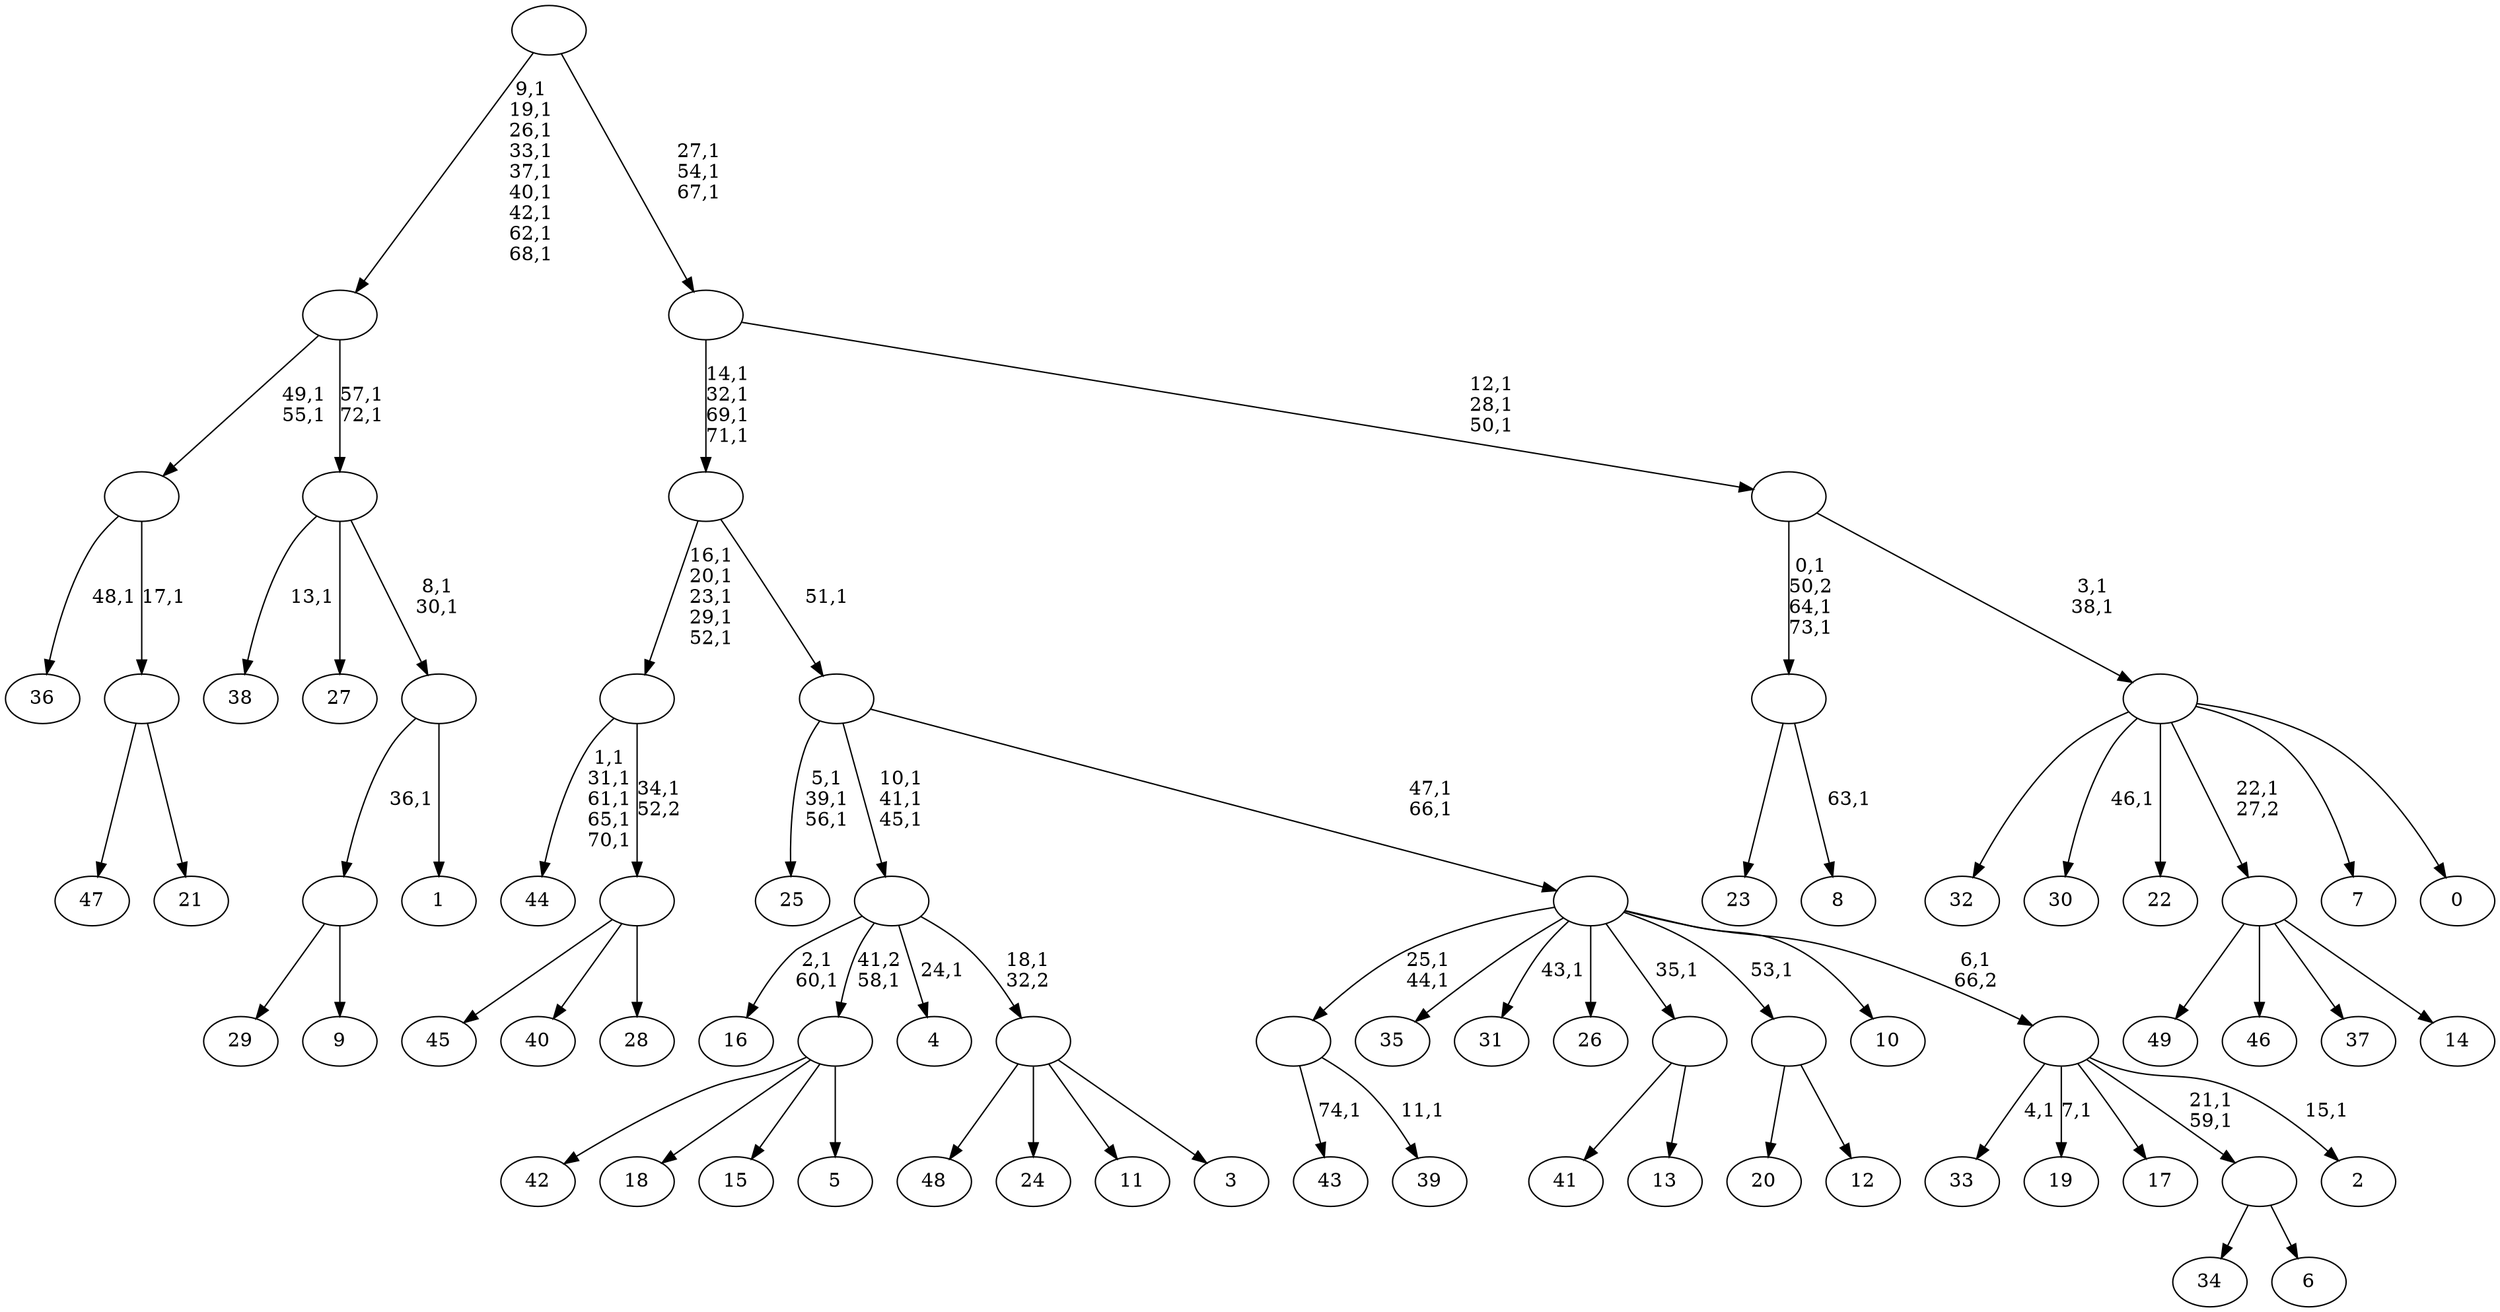 digraph T {
	125 [label="49"]
	124 [label="48"]
	123 [label="47"]
	122 [label="46"]
	121 [label="45"]
	120 [label="44"]
	114 [label="43"]
	112 [label="42"]
	111 [label="41"]
	110 [label="40"]
	109 [label="39"]
	107 [label=""]
	105 [label="38"]
	103 [label="37"]
	102 [label="36"]
	100 [label="35"]
	99 [label="34"]
	98 [label="33"]
	96 [label="32"]
	95 [label="31"]
	93 [label="30"]
	91 [label="29"]
	90 [label="28"]
	89 [label=""]
	88 [label=""]
	83 [label="27"]
	82 [label="26"]
	81 [label="25"]
	77 [label="24"]
	76 [label="23"]
	75 [label="22"]
	74 [label="21"]
	73 [label=""]
	72 [label=""]
	70 [label="20"]
	69 [label="19"]
	67 [label="18"]
	66 [label="17"]
	65 [label="16"]
	62 [label="15"]
	61 [label="14"]
	60 [label=""]
	59 [label="13"]
	58 [label=""]
	57 [label="12"]
	56 [label=""]
	55 [label="11"]
	54 [label="10"]
	53 [label="9"]
	52 [label=""]
	51 [label="8"]
	49 [label=""]
	46 [label="7"]
	45 [label="6"]
	44 [label=""]
	42 [label="5"]
	41 [label=""]
	40 [label="4"]
	38 [label="3"]
	37 [label=""]
	36 [label=""]
	33 [label="2"]
	31 [label=""]
	30 [label=""]
	28 [label=""]
	27 [label=""]
	23 [label="1"]
	22 [label=""]
	20 [label=""]
	18 [label=""]
	9 [label="0"]
	8 [label=""]
	6 [label=""]
	3 [label=""]
	0 [label=""]
	107 -> 109 [label="11,1"]
	107 -> 114 [label="74,1"]
	89 -> 121 [label=""]
	89 -> 110 [label=""]
	89 -> 90 [label=""]
	88 -> 120 [label="1,1\n31,1\n61,1\n65,1\n70,1"]
	88 -> 89 [label="34,1\n52,2"]
	73 -> 123 [label=""]
	73 -> 74 [label=""]
	72 -> 102 [label="48,1"]
	72 -> 73 [label="17,1"]
	60 -> 125 [label=""]
	60 -> 122 [label=""]
	60 -> 103 [label=""]
	60 -> 61 [label=""]
	58 -> 111 [label=""]
	58 -> 59 [label=""]
	56 -> 70 [label=""]
	56 -> 57 [label=""]
	52 -> 91 [label=""]
	52 -> 53 [label=""]
	49 -> 51 [label="63,1"]
	49 -> 76 [label=""]
	44 -> 99 [label=""]
	44 -> 45 [label=""]
	41 -> 112 [label=""]
	41 -> 67 [label=""]
	41 -> 62 [label=""]
	41 -> 42 [label=""]
	37 -> 124 [label=""]
	37 -> 77 [label=""]
	37 -> 55 [label=""]
	37 -> 38 [label=""]
	36 -> 40 [label="24,1"]
	36 -> 65 [label="2,1\n60,1"]
	36 -> 41 [label="41,2\n58,1"]
	36 -> 37 [label="18,1\n32,2"]
	31 -> 33 [label="15,1"]
	31 -> 44 [label="21,1\n59,1"]
	31 -> 69 [label="7,1"]
	31 -> 98 [label="4,1"]
	31 -> 66 [label=""]
	30 -> 95 [label="43,1"]
	30 -> 107 [label="25,1\n44,1"]
	30 -> 100 [label=""]
	30 -> 82 [label=""]
	30 -> 58 [label="35,1"]
	30 -> 56 [label="53,1"]
	30 -> 54 [label=""]
	30 -> 31 [label="6,1\n66,2"]
	28 -> 30 [label="47,1\n66,1"]
	28 -> 36 [label="10,1\n41,1\n45,1"]
	28 -> 81 [label="5,1\n39,1\n56,1"]
	27 -> 88 [label="16,1\n20,1\n23,1\n29,1\n52,1"]
	27 -> 28 [label="51,1"]
	22 -> 52 [label="36,1"]
	22 -> 23 [label=""]
	20 -> 22 [label="8,1\n30,1"]
	20 -> 105 [label="13,1"]
	20 -> 83 [label=""]
	18 -> 20 [label="57,1\n72,1"]
	18 -> 72 [label="49,1\n55,1"]
	8 -> 93 [label="46,1"]
	8 -> 96 [label=""]
	8 -> 75 [label=""]
	8 -> 60 [label="22,1\n27,2"]
	8 -> 46 [label=""]
	8 -> 9 [label=""]
	6 -> 8 [label="3,1\n38,1"]
	6 -> 49 [label="0,1\n50,2\n64,1\n73,1"]
	3 -> 6 [label="12,1\n28,1\n50,1"]
	3 -> 27 [label="14,1\n32,1\n69,1\n71,1"]
	0 -> 3 [label="27,1\n54,1\n67,1"]
	0 -> 18 [label="9,1\n19,1\n26,1\n33,1\n37,1\n40,1\n42,1\n62,1\n68,1"]
}
